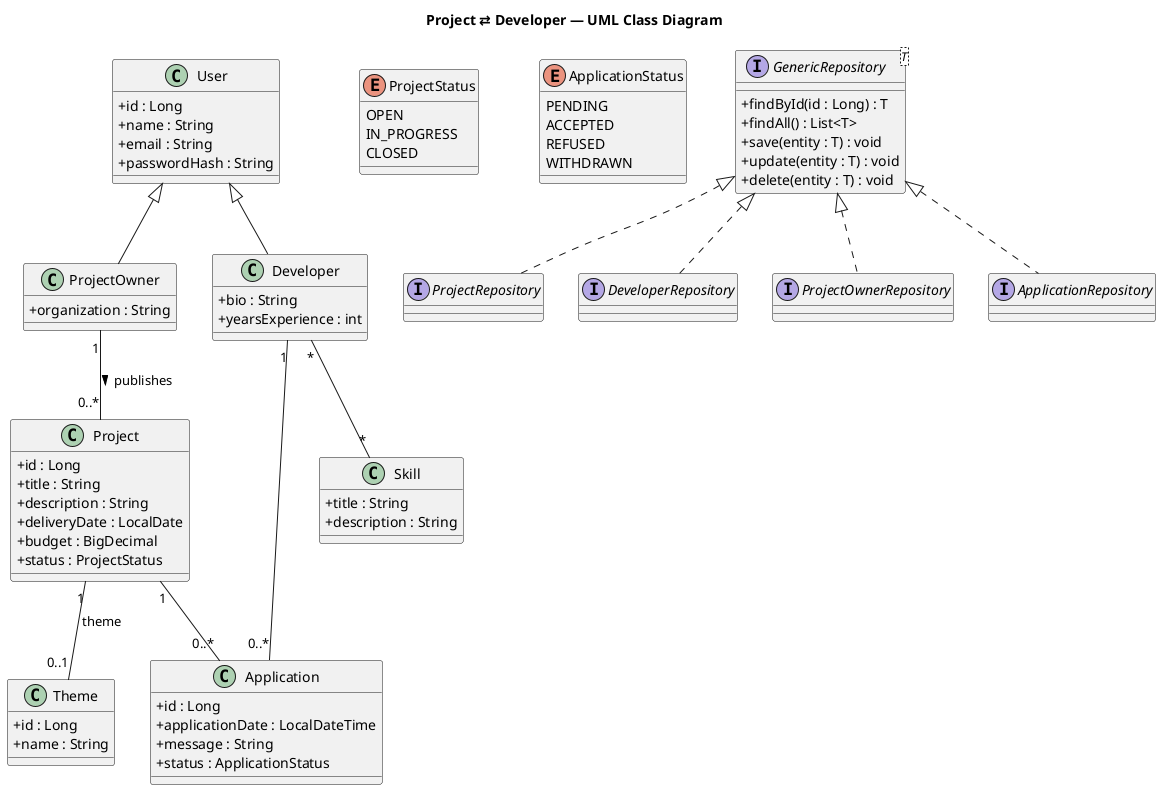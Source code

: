 @startuml
skinparam classAttributeIconSize 0
title Project ⇄ Developer — UML Class Diagram

' =======================
' Base Entities (Users)
' =======================
class User {
  +id : Long
  +name : String
  +email : String
  +passwordHash : String
}

class ProjectOwner {
  +organization : String
}

class Developer {
  +bio : String
  +yearsExperience : int
}

User <|-- ProjectOwner
User <|-- Developer

' =======================
' Projects
' =======================
class Project {
  +id : Long
  +title : String
  +description : String
  +deliveryDate : LocalDate
  +budget : BigDecimal
  +status : ProjectStatus
}

enum ProjectStatus {
  OPEN
  IN_PROGRESS
  CLOSED
}

' =======================
' Themes
' =======================
class Theme {
  +id : Long
  +name : String
}

Project "1" -- "0..1" Theme : theme
ProjectOwner "1" -- "0..*" Project : publishes >

' =======================
' Applications
' =======================
class Application {
  +id : Long
  +applicationDate : LocalDateTime
  +message : String
  +status : ApplicationStatus
}

enum ApplicationStatus {
  PENDING
  ACCEPTED
  REFUSED
  WITHDRAWN
}

Project "1" -- "0..*" Application
Developer "1" -- "0..*" Application

' =======================
' Skills
' =======================
class Skill {
  +title : String
  +description : String
}

Developer "*" -- "*" Skill

' =======================
' Repositories (JPA/Hibernate)
' =======================
interface GenericRepository<T> {
  +findById(id : Long) : T
  +findAll() : List<T>
  +save(entity : T) : void
  +update(entity : T) : void
  +delete(entity : T) : void
}

interface ProjectRepository
interface DeveloperRepository
interface ProjectOwnerRepository
interface ApplicationRepository

GenericRepository <|.. ProjectRepository
GenericRepository <|.. DeveloperRepository
GenericRepository <|.. ProjectOwnerRepository
GenericRepository <|.. ApplicationRepository

@enduml